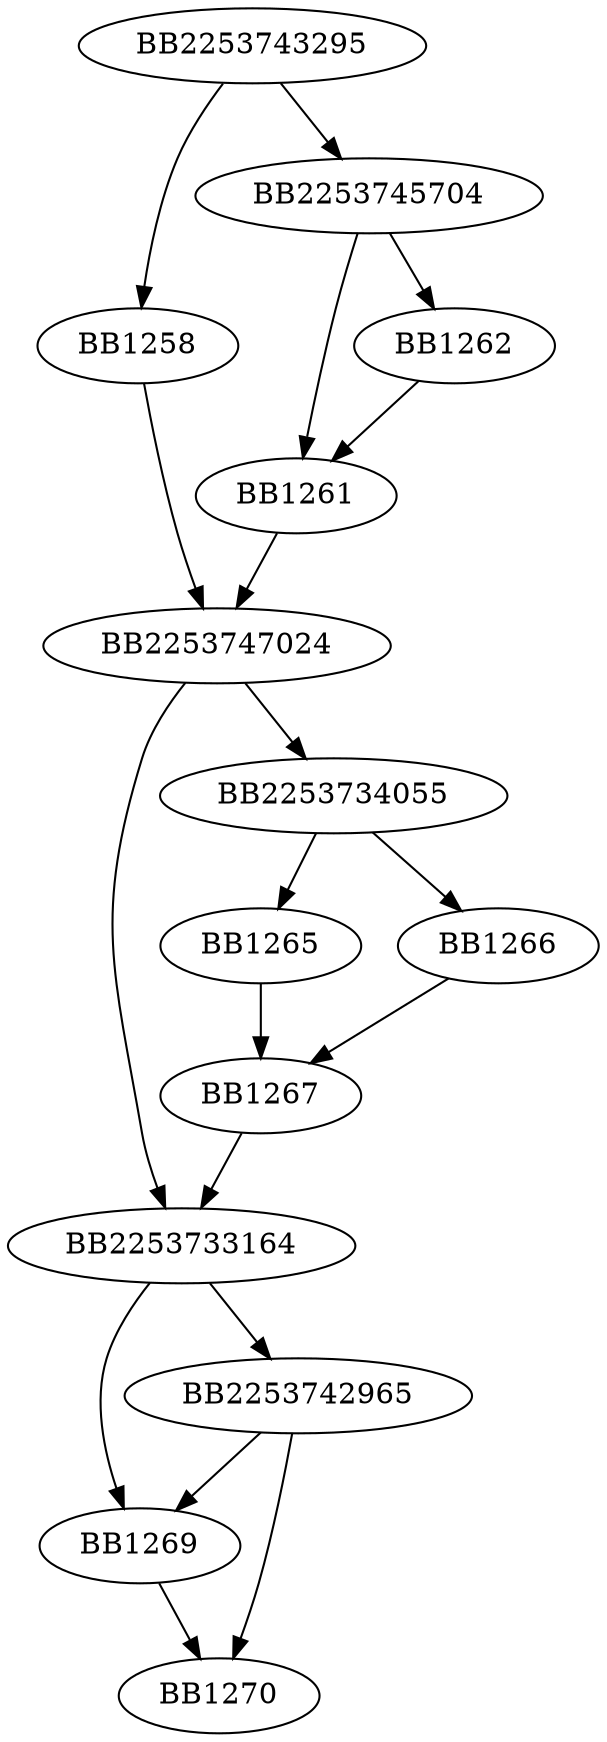 digraph G{
	BB2253743295->BB1258;
	BB2253743295->BB2253745704;
	BB1258->BB2253747024;
	BB2253745704->BB1261;
	BB2253745704->BB1262;
	BB1262->BB1261;
	BB1261->BB2253747024;
	BB2253747024->BB2253733164;
	BB2253747024->BB2253734055;
	BB2253734055->BB1265;
	BB2253734055->BB1266;
	BB1266->BB1267;
	BB1265->BB1267;
	BB1267->BB2253733164;
	BB2253733164->BB2253742965;
	BB2253733164->BB1269;
	BB2253742965->BB1270;
	BB2253742965->BB1269;
	BB1269->BB1270;
}
